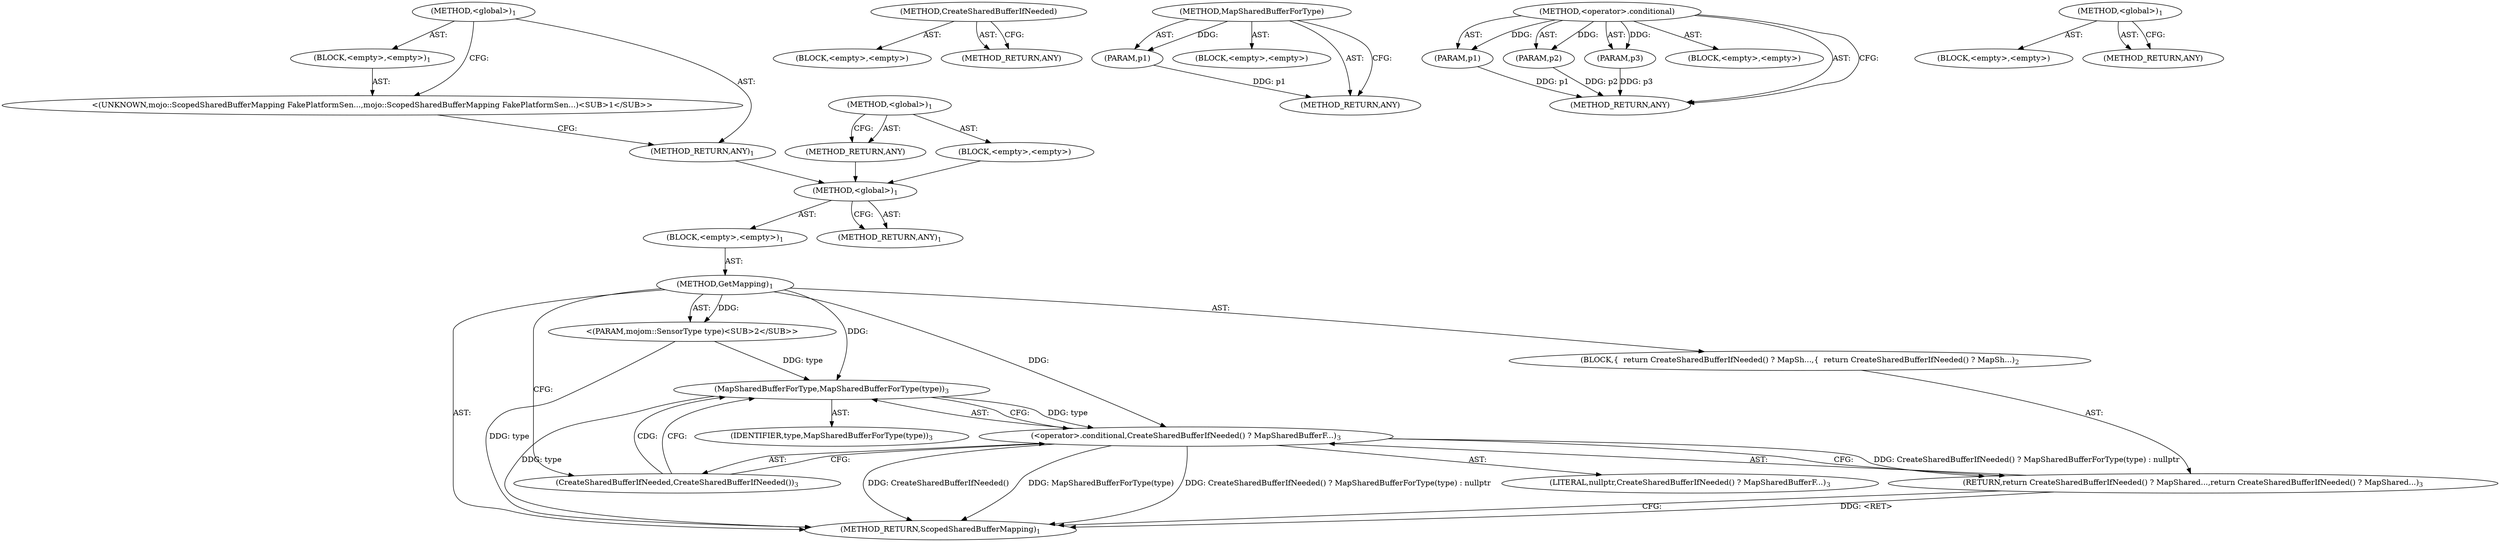 digraph "&lt;global&gt;" {
vulnerable_6 [label=<(METHOD,&lt;global&gt;)<SUB>1</SUB>>];
vulnerable_7 [label=<(BLOCK,&lt;empty&gt;,&lt;empty&gt;)<SUB>1</SUB>>];
vulnerable_8 [label=<(METHOD,GetMapping)<SUB>1</SUB>>];
vulnerable_9 [label="<(PARAM,mojom::SensorType type)<SUB>2</SUB>>"];
vulnerable_10 [label=<(BLOCK,{
  return CreateSharedBufferIfNeeded() ? MapSh...,{
  return CreateSharedBufferIfNeeded() ? MapSh...)<SUB>2</SUB>>];
vulnerable_11 [label=<(RETURN,return CreateSharedBufferIfNeeded() ? MapShared...,return CreateSharedBufferIfNeeded() ? MapShared...)<SUB>3</SUB>>];
vulnerable_12 [label=<(&lt;operator&gt;.conditional,CreateSharedBufferIfNeeded() ? MapSharedBufferF...)<SUB>3</SUB>>];
vulnerable_13 [label=<(CreateSharedBufferIfNeeded,CreateSharedBufferIfNeeded())<SUB>3</SUB>>];
vulnerable_14 [label=<(MapSharedBufferForType,MapSharedBufferForType(type))<SUB>3</SUB>>];
vulnerable_15 [label=<(IDENTIFIER,type,MapSharedBufferForType(type))<SUB>3</SUB>>];
vulnerable_16 [label=<(LITERAL,nullptr,CreateSharedBufferIfNeeded() ? MapSharedBufferF...)<SUB>3</SUB>>];
vulnerable_17 [label=<(METHOD_RETURN,ScopedSharedBufferMapping)<SUB>1</SUB>>];
vulnerable_19 [label=<(METHOD_RETURN,ANY)<SUB>1</SUB>>];
vulnerable_44 [label=<(METHOD,CreateSharedBufferIfNeeded)>];
vulnerable_45 [label=<(BLOCK,&lt;empty&gt;,&lt;empty&gt;)>];
vulnerable_46 [label=<(METHOD_RETURN,ANY)>];
vulnerable_47 [label=<(METHOD,MapSharedBufferForType)>];
vulnerable_48 [label=<(PARAM,p1)>];
vulnerable_49 [label=<(BLOCK,&lt;empty&gt;,&lt;empty&gt;)>];
vulnerable_50 [label=<(METHOD_RETURN,ANY)>];
vulnerable_38 [label=<(METHOD,&lt;operator&gt;.conditional)>];
vulnerable_39 [label=<(PARAM,p1)>];
vulnerable_40 [label=<(PARAM,p2)>];
vulnerable_41 [label=<(PARAM,p3)>];
vulnerable_42 [label=<(BLOCK,&lt;empty&gt;,&lt;empty&gt;)>];
vulnerable_43 [label=<(METHOD_RETURN,ANY)>];
vulnerable_32 [label=<(METHOD,&lt;global&gt;)<SUB>1</SUB>>];
vulnerable_33 [label=<(BLOCK,&lt;empty&gt;,&lt;empty&gt;)>];
vulnerable_34 [label=<(METHOD_RETURN,ANY)>];
fixed_6 [label=<(METHOD,&lt;global&gt;)<SUB>1</SUB>>];
fixed_7 [label=<(BLOCK,&lt;empty&gt;,&lt;empty&gt;)<SUB>1</SUB>>];
fixed_8 [label="<(UNKNOWN,mojo::ScopedSharedBufferMapping FakePlatformSen...,mojo::ScopedSharedBufferMapping FakePlatformSen...)<SUB>1</SUB>>"];
fixed_9 [label=<(METHOD_RETURN,ANY)<SUB>1</SUB>>];
fixed_14 [label=<(METHOD,&lt;global&gt;)<SUB>1</SUB>>];
fixed_15 [label=<(BLOCK,&lt;empty&gt;,&lt;empty&gt;)>];
fixed_16 [label=<(METHOD_RETURN,ANY)>];
vulnerable_6 -> vulnerable_7  [key=0, label="AST: "];
vulnerable_6 -> vulnerable_19  [key=0, label="AST: "];
vulnerable_6 -> vulnerable_19  [key=1, label="CFG: "];
vulnerable_7 -> vulnerable_8  [key=0, label="AST: "];
vulnerable_8 -> vulnerable_9  [key=0, label="AST: "];
vulnerable_8 -> vulnerable_9  [key=1, label="DDG: "];
vulnerable_8 -> vulnerable_10  [key=0, label="AST: "];
vulnerable_8 -> vulnerable_17  [key=0, label="AST: "];
vulnerable_8 -> vulnerable_13  [key=0, label="CFG: "];
vulnerable_8 -> vulnerable_12  [key=0, label="DDG: "];
vulnerable_8 -> vulnerable_14  [key=0, label="DDG: "];
vulnerable_9 -> vulnerable_17  [key=0, label="DDG: type"];
vulnerable_9 -> vulnerable_14  [key=0, label="DDG: type"];
vulnerable_10 -> vulnerable_11  [key=0, label="AST: "];
vulnerable_11 -> vulnerable_12  [key=0, label="AST: "];
vulnerable_11 -> vulnerable_17  [key=0, label="CFG: "];
vulnerable_11 -> vulnerable_17  [key=1, label="DDG: &lt;RET&gt;"];
vulnerable_12 -> vulnerable_13  [key=0, label="AST: "];
vulnerable_12 -> vulnerable_14  [key=0, label="AST: "];
vulnerable_12 -> vulnerable_16  [key=0, label="AST: "];
vulnerable_12 -> vulnerable_11  [key=0, label="CFG: "];
vulnerable_12 -> vulnerable_11  [key=1, label="DDG: CreateSharedBufferIfNeeded() ? MapSharedBufferForType(type) : nullptr"];
vulnerable_12 -> vulnerable_17  [key=0, label="DDG: CreateSharedBufferIfNeeded()"];
vulnerable_12 -> vulnerable_17  [key=1, label="DDG: MapSharedBufferForType(type)"];
vulnerable_12 -> vulnerable_17  [key=2, label="DDG: CreateSharedBufferIfNeeded() ? MapSharedBufferForType(type) : nullptr"];
vulnerable_13 -> vulnerable_14  [key=0, label="CFG: "];
vulnerable_13 -> vulnerable_14  [key=1, label="CDG: "];
vulnerable_13 -> vulnerable_12  [key=0, label="CFG: "];
vulnerable_14 -> vulnerable_15  [key=0, label="AST: "];
vulnerable_14 -> vulnerable_12  [key=0, label="CFG: "];
vulnerable_14 -> vulnerable_12  [key=1, label="DDG: type"];
vulnerable_14 -> vulnerable_17  [key=0, label="DDG: type"];
vulnerable_44 -> vulnerable_45  [key=0, label="AST: "];
vulnerable_44 -> vulnerable_46  [key=0, label="AST: "];
vulnerable_44 -> vulnerable_46  [key=1, label="CFG: "];
vulnerable_47 -> vulnerable_48  [key=0, label="AST: "];
vulnerable_47 -> vulnerable_48  [key=1, label="DDG: "];
vulnerable_47 -> vulnerable_49  [key=0, label="AST: "];
vulnerable_47 -> vulnerable_50  [key=0, label="AST: "];
vulnerable_47 -> vulnerable_50  [key=1, label="CFG: "];
vulnerable_48 -> vulnerable_50  [key=0, label="DDG: p1"];
vulnerable_38 -> vulnerable_39  [key=0, label="AST: "];
vulnerable_38 -> vulnerable_39  [key=1, label="DDG: "];
vulnerable_38 -> vulnerable_42  [key=0, label="AST: "];
vulnerable_38 -> vulnerable_40  [key=0, label="AST: "];
vulnerable_38 -> vulnerable_40  [key=1, label="DDG: "];
vulnerable_38 -> vulnerable_43  [key=0, label="AST: "];
vulnerable_38 -> vulnerable_43  [key=1, label="CFG: "];
vulnerable_38 -> vulnerable_41  [key=0, label="AST: "];
vulnerable_38 -> vulnerable_41  [key=1, label="DDG: "];
vulnerable_39 -> vulnerable_43  [key=0, label="DDG: p1"];
vulnerable_40 -> vulnerable_43  [key=0, label="DDG: p2"];
vulnerable_41 -> vulnerable_43  [key=0, label="DDG: p3"];
vulnerable_32 -> vulnerable_33  [key=0, label="AST: "];
vulnerable_32 -> vulnerable_34  [key=0, label="AST: "];
vulnerable_32 -> vulnerable_34  [key=1, label="CFG: "];
fixed_6 -> fixed_7  [key=0, label="AST: "];
fixed_6 -> fixed_9  [key=0, label="AST: "];
fixed_6 -> fixed_8  [key=0, label="CFG: "];
fixed_7 -> fixed_8  [key=0, label="AST: "];
fixed_8 -> fixed_9  [key=0, label="CFG: "];
fixed_9 -> vulnerable_6  [key=0];
fixed_14 -> fixed_15  [key=0, label="AST: "];
fixed_14 -> fixed_16  [key=0, label="AST: "];
fixed_14 -> fixed_16  [key=1, label="CFG: "];
fixed_15 -> vulnerable_6  [key=0];
fixed_16 -> vulnerable_6  [key=0];
}
